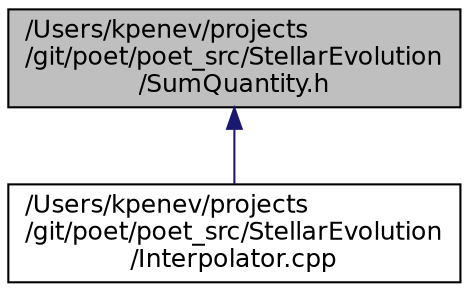 digraph "/Users/kpenev/projects/git/poet/poet_src/StellarEvolution/SumQuantity.h"
{
 // INTERACTIVE_SVG=YES
  edge [fontname="Helvetica",fontsize="12",labelfontname="Helvetica",labelfontsize="12"];
  node [fontname="Helvetica",fontsize="12",shape=record];
  Node40 [label="/Users/kpenev/projects\l/git/poet/poet_src/StellarEvolution\l/SumQuantity.h",height=0.2,width=0.4,color="black", fillcolor="grey75", style="filled", fontcolor="black"];
  Node40 -> Node41 [dir="back",color="midnightblue",fontsize="12",style="solid",fontname="Helvetica"];
  Node41 [label="/Users/kpenev/projects\l/git/poet/poet_src/StellarEvolution\l/Interpolator.cpp",height=0.2,width=0.4,color="black", fillcolor="white", style="filled",URL="$Interpolator_8cpp.html",tooltip="Defines some of the methods of the StellarEvolution class. "];
}
